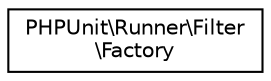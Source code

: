 digraph "Graphical Class Hierarchy"
{
  edge [fontname="Helvetica",fontsize="10",labelfontname="Helvetica",labelfontsize="10"];
  node [fontname="Helvetica",fontsize="10",shape=record];
  rankdir="LR";
  Node0 [label="PHPUnit\\Runner\\Filter\l\\Factory",height=0.2,width=0.4,color="black", fillcolor="white", style="filled",URL="$classPHPUnit_1_1Runner_1_1Filter_1_1Factory.html"];
}
